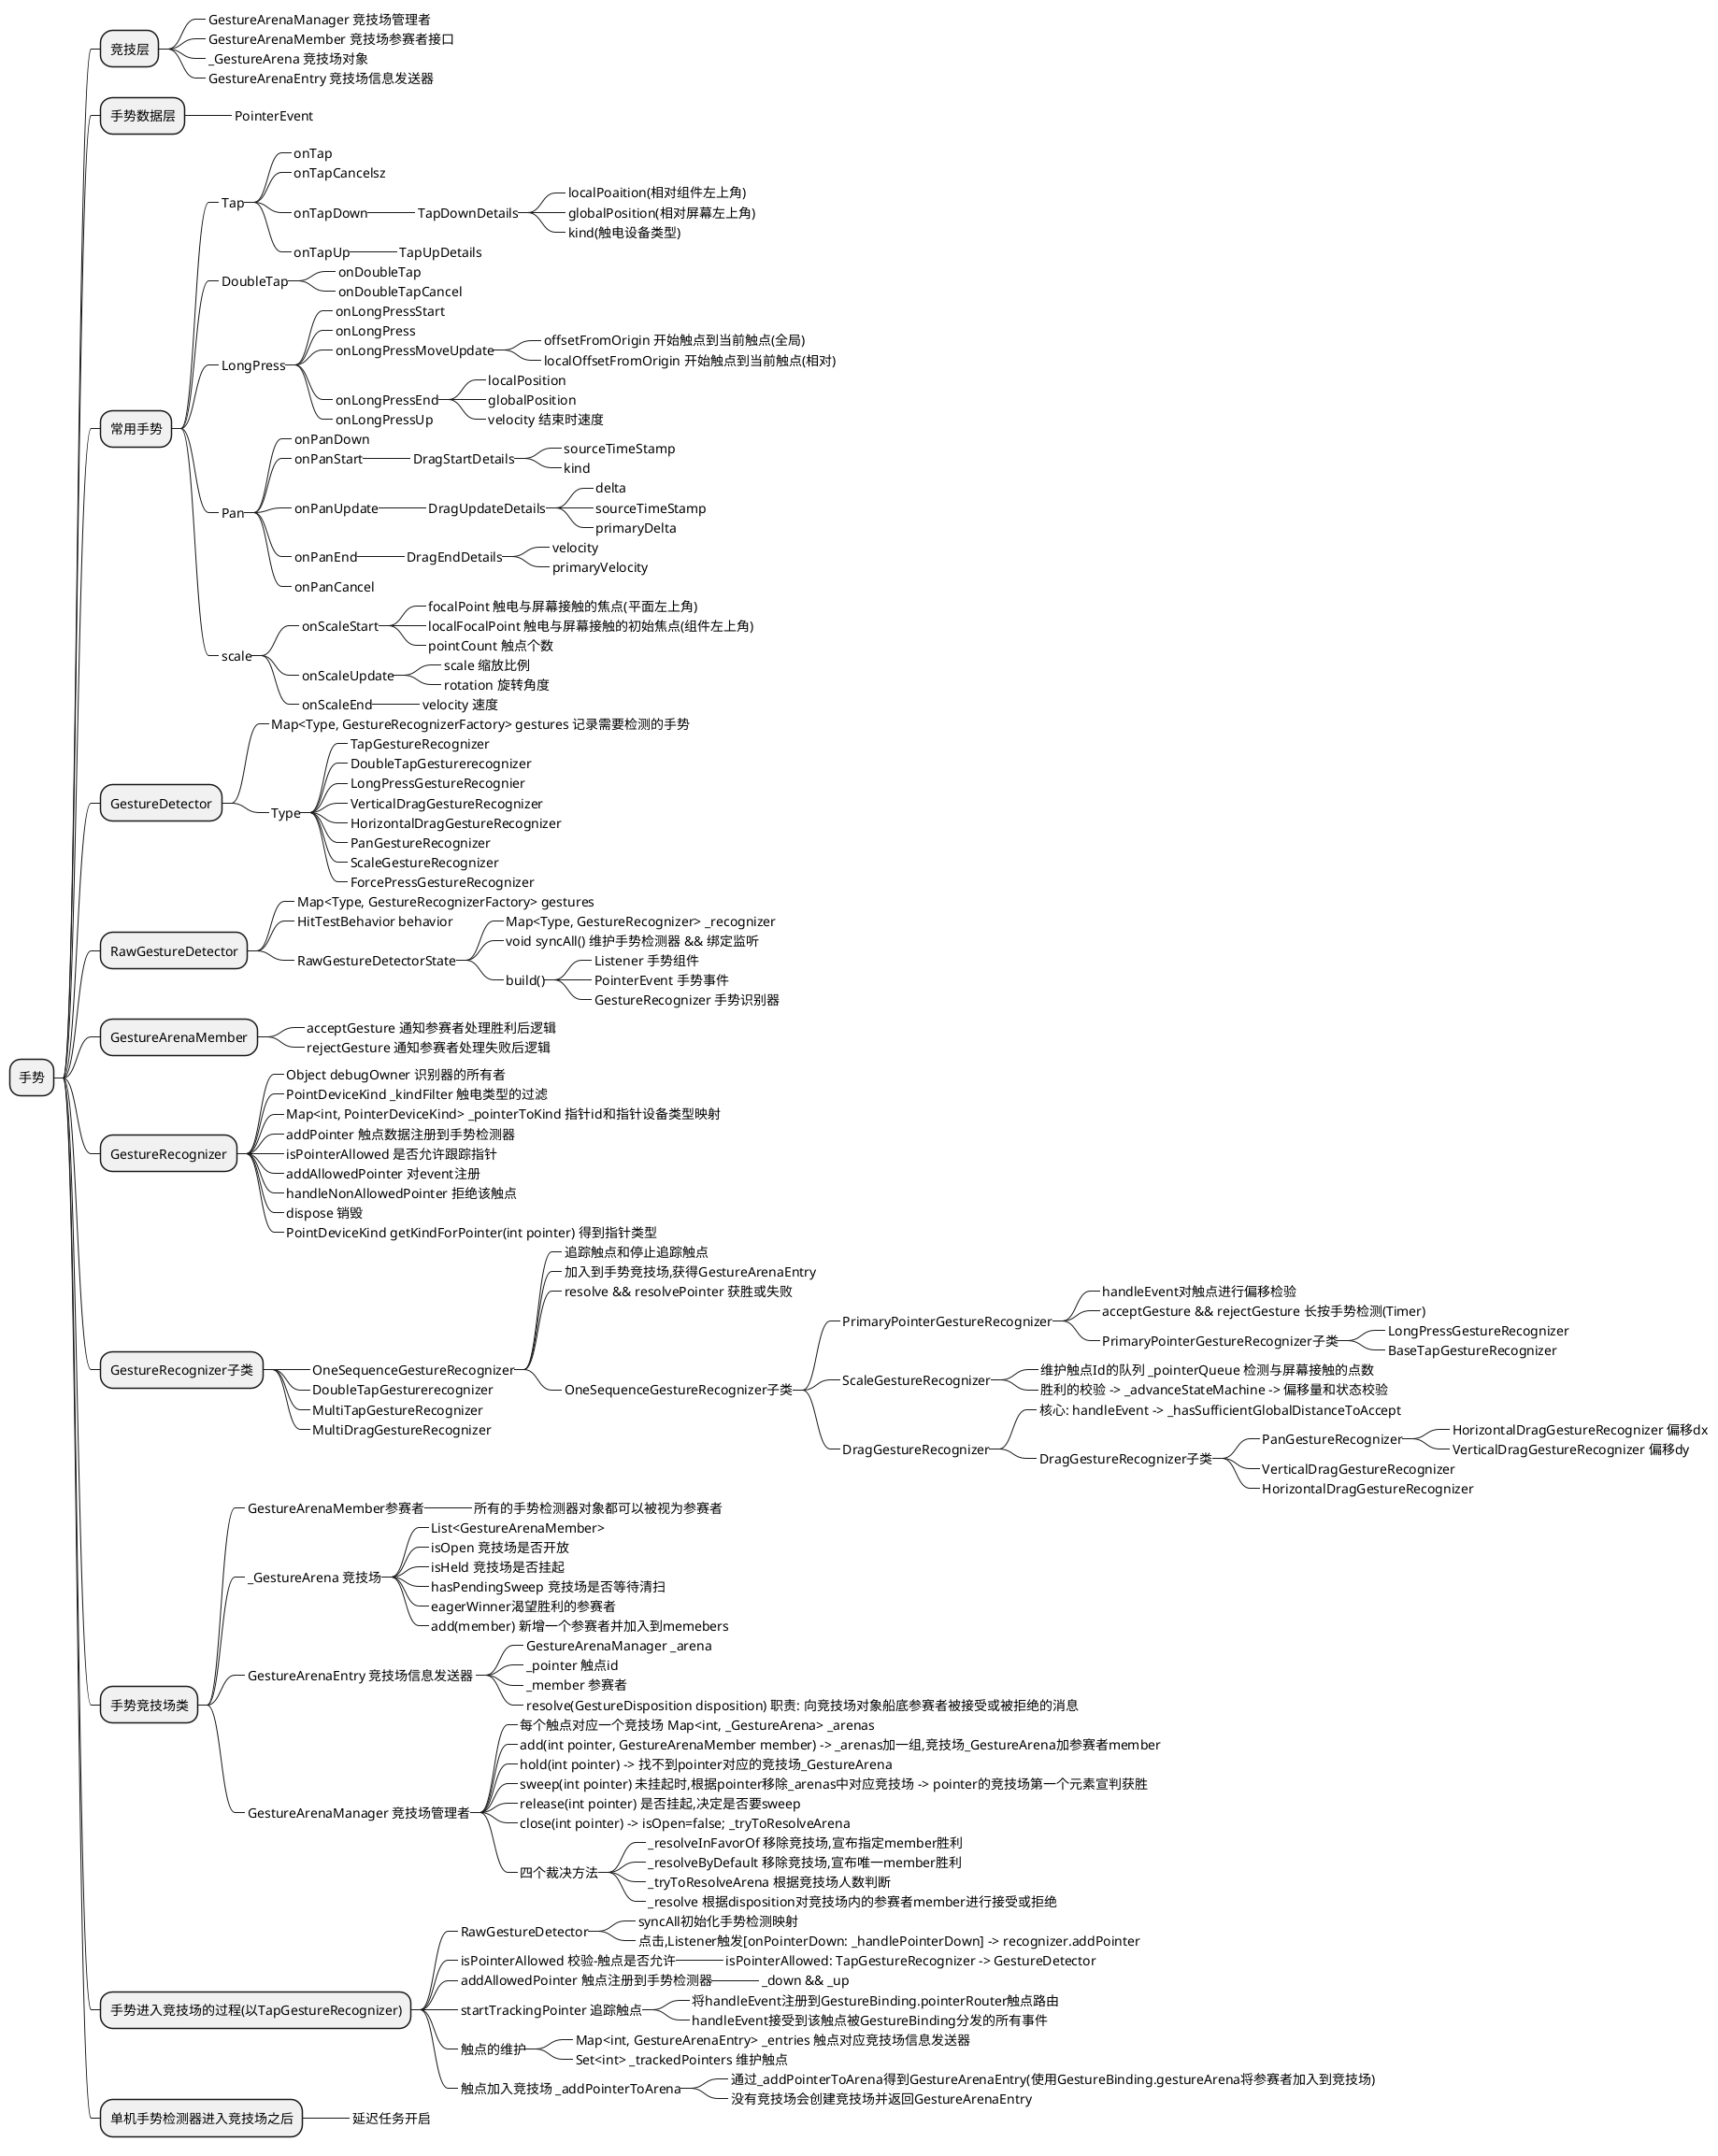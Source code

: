 @startmindmap
* 手势
** 竞技层
***_ GestureArenaManager 竞技场管理者
***_ GestureArenaMember 竞技场参赛者接口
***_ _GestureArena 竞技场对象
***_ GestureArenaEntry 竞技场信息发送器
** 手势数据层
***_ PointerEvent
** 常用手势
***_ Tap
****_ onTap
****_ onTapCancelsz
****_ onTapDown
*****_ TapDownDetails
******_ localPoaition(相对组件左上角)
******_ globalPosition(相对屏幕左上角)
******_ kind(触电设备类型)
****_ onTapUp
*****_ TapUpDetails
***_ DoubleTap
****_ onDoubleTap
****_ onDoubleTapCancel
***_ LongPress
****_ onLongPressStart
****_ onLongPress
****_ onLongPressMoveUpdate
*****_ offsetFromOrigin 开始触点到当前触点(全局)
*****_ localOffsetFromOrigin 开始触点到当前触点(相对)
****_ onLongPressEnd
*****_ localPosition
*****_ globalPosition
*****_ velocity 结束时速度
****_ onLongPressUp
***_ Pan
****_ onPanDown
****_ onPanStart
*****_ DragStartDetails
******_ sourceTimeStamp
******_ kind
****_ onPanUpdate
*****_ DragUpdateDetails
******_ delta
******_ sourceTimeStamp
******_ primaryDelta
****_ onPanEnd
*****_ DragEndDetails
******_ velocity
******_ primaryVelocity
****_ onPanCancel
***_ scale
****_ onScaleStart
*****_ focalPoint 触电与屏幕接触的焦点(平面左上角)
*****_ localFocalPoint 触电与屏幕接触的初始焦点(组件左上角)
*****_ pointCount 触点个数
****_ onScaleUpdate
*****_ scale 缩放比例
*****_ rotation 旋转角度
****_ onScaleEnd
*****_ velocity 速度
** GestureDetector
***_ Map<Type, GestureRecognizerFactory> gestures 记录需要检测的手势
***_ Type
****_ TapGestureRecognizer
****_ DoubleTapGesturerecognizer
****_ LongPressGestureRecognier
****_ VerticalDragGestureRecognizer
****_ HorizontalDragGestureRecognizer
****_ PanGestureRecognizer
****_ ScaleGestureRecognizer
****_ ForcePressGestureRecognizer
** RawGestureDetector
***_ Map<Type, GestureRecognizerFactory> gestures
***_ HitTestBehavior behavior
***_ RawGestureDetectorState
****_ Map<Type, GestureRecognizer> _recognizer
****_ void syncAll() 维护手势检测器 && 绑定监听
****_ build()
*****_ Listener 手势组件
*****_ PointerEvent 手势事件
*****_ GestureRecognizer 手势识别器
** GestureArenaMember
***_ acceptGesture 通知参赛者处理胜利后逻辑
***_ rejectGesture 通知参赛者处理失败后逻辑
** GestureRecognizer
***_ Object debugOwner 识别器的所有者
***_ PointDeviceKind _kindFilter 触电类型的过滤
***_ Map<int, PointerDeviceKind> _pointerToKind 指针id和指针设备类型映射
***_ addPointer 触点数据注册到手势检测器
***_ isPointerAllowed 是否允许跟踪指针
***_ addAllowedPointer 对event注册
***_ handleNonAllowedPointer 拒绝该触点
***_ dispose 销毁
***_ PointDeviceKind getKindForPointer(int pointer) 得到指针类型
** GestureRecognizer子类
***_ OneSequenceGestureRecognizer
****_ 追踪触点和停止追踪触点
****_ 加入到手势竞技场,获得GestureArenaEntry
****_ resolve && resolvePointer 获胜或失败
****_ OneSequenceGestureRecognizer子类
*****_ PrimaryPointerGestureRecognizer
******_ handleEvent对触点进行偏移检验
******_ acceptGesture && rejectGesture 长按手势检测(Timer)
******_ PrimaryPointerGestureRecognizer子类
*******_ LongPressGestureRecognizer
*******_ BaseTapGestureRecognizer
*****_ ScaleGestureRecognizer
******_ 维护触点Id的队列 _pointerQueue 检测与屏幕接触的点数
******_ 胜利的校验 -> _advanceStateMachine -> 偏移量和状态校验
*****_ DragGestureRecognizer
******_ 核心: handleEvent -> _hasSufficientGlobalDistanceToAccept
******_ DragGestureRecognizer子类
*******_ PanGestureRecognizer
********_ HorizontalDragGestureRecognizer 偏移dx
********_ VerticalDragGestureRecognizer 偏移dy
*******_ VerticalDragGestureRecognizer
*******_ HorizontalDragGestureRecognizer
***_ DoubleTapGesturerecognizer
***_ MultiTapGestureRecognizer
***_ MultiDragGestureRecognizer
** 手势竞技场类
***_ GestureArenaMember参赛者
****_ 所有的手势检测器对象都可以被视为参赛者
***_ _GestureArena 竞技场
****_ List<GestureArenaMember>
****_ isOpen 竞技场是否开放
****_ isHeld 竞技场是否挂起
****_ hasPendingSweep 竞技场是否等待清扫
****_ eagerWinner渴望胜利的参赛者
****_ add(member) 新增一个参赛者并加入到memebers
***_ GestureArenaEntry 竞技场信息发送器 
****_ GestureArenaManager _arena
****_ _pointer 触点id
****_ _member 参赛者
****_ resolve(GestureDisposition disposition) 职责: 向竞技场对象船底参赛者被接受或被拒绝的消息
***_ GestureArenaManager 竞技场管理者
****_ 每个触点对应一个竞技场 Map<int, _GestureArena> _arenas
****_ add(int pointer, GestureArenaMember member) -> _arenas加一组,竞技场_GestureArena加参赛者member
****_ hold(int pointer) -> 找不到pointer对应的竞技场_GestureArena
****_ sweep(int pointer) 未挂起时,根据pointer移除_arenas中对应竞技场 -> pointer的竞技场第一个元素宣判获胜
****_ release(int pointer) 是否挂起,决定是否要sweep
****_ close(int pointer) -> isOpen=false; _tryToResolveArena
****_ 四个裁决方法
*****_ _resolveInFavorOf 移除竞技场,宣布指定member胜利
*****_ _resolveByDefault 移除竞技场,宣布唯一member胜利
*****_ _tryToResolveArena 根据竞技场人数判断
*****_ _resolve 根据disposition对竞技场内的参赛者member进行接受或拒绝
** 手势进入竞技场的过程(以TapGestureRecognizer)
***_ RawGestureDetector
****_ syncAll初始化手势检测映射
****_ 点击,Listener触发[onPointerDown: _handlePointerDown] -> recognizer.addPointer
***_ isPointerAllowed 校验-触点是否允许
****_ isPointerAllowed: TapGestureRecognizer -> GestureDetector
***_ addAllowedPointer 触点注册到手势检测器
****_ _down && _up
***_ startTrackingPointer 追踪触点
****_ 将handleEvent注册到GestureBinding.pointerRouter触点路由
****_ handleEvent接受到该触点被GestureBinding分发的所有事件
***_ 触点的维护
****_ Map<int, GestureArenaEntry> _entries 触点对应竞技场信息发送器
****_ Set<int> _trackedPointers 维护触点
***_ 触点加入竞技场 _addPointerToArena
****_ 通过_addPointerToArena得到GestureArenaEntry(使用GestureBinding.gestureArena将参赛者加入到竞技场)
****_ 没有竞技场会创建竞技场并返回GestureArenaEntry
** 单机手势检测器进入竞技场之后
***_ 延迟任务开启
@endmindmap